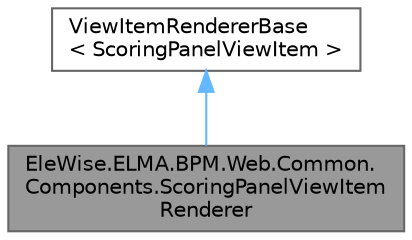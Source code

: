 digraph "EleWise.ELMA.BPM.Web.Common.Components.ScoringPanelViewItemRenderer"
{
 // LATEX_PDF_SIZE
  bgcolor="transparent";
  edge [fontname=Helvetica,fontsize=10,labelfontname=Helvetica,labelfontsize=10];
  node [fontname=Helvetica,fontsize=10,shape=box,height=0.2,width=0.4];
  Node1 [id="Node000001",label="EleWise.ELMA.BPM.Web.Common.\lComponents.ScoringPanelViewItem\lRenderer",height=0.2,width=0.4,color="gray40", fillcolor="grey60", style="filled", fontcolor="black",tooltip="ViewItem для отображения панели скоринга."];
  Node2 -> Node1 [id="edge1_Node000001_Node000002",dir="back",color="steelblue1",style="solid",tooltip=" "];
  Node2 [id="Node000002",label="ViewItemRendererBase\l\< ScoringPanelViewItem \>",height=0.2,width=0.4,color="gray40", fillcolor="white", style="filled",tooltip=" "];
}
